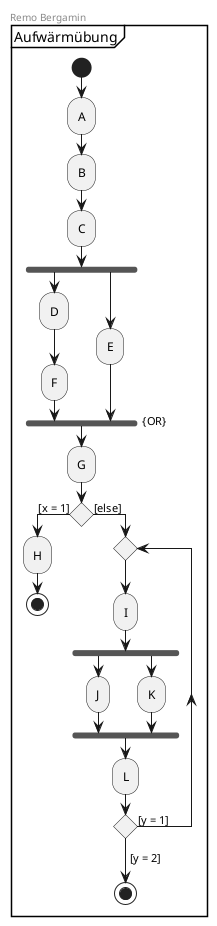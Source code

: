 @startuml
'https://plantuml.com/activity-diagram-beta

left header Remo Bergamin

partition Aufwärmübung {
    start

    :A;
    :B;
    :C;

    fork
        :D;
        :F;
    fork again
        :E;
    end fork {OR}

    :G;

    if () then ([x = 1])
        :H;
        stop
    else ([else])
        repeat
            :I;
            fork
                :J;
            fork again
                :K;
            fork end
            :L;
        repeat while () is ([y = 1])
        ->[y = 2];
        stop
    endif
}
@enduml
